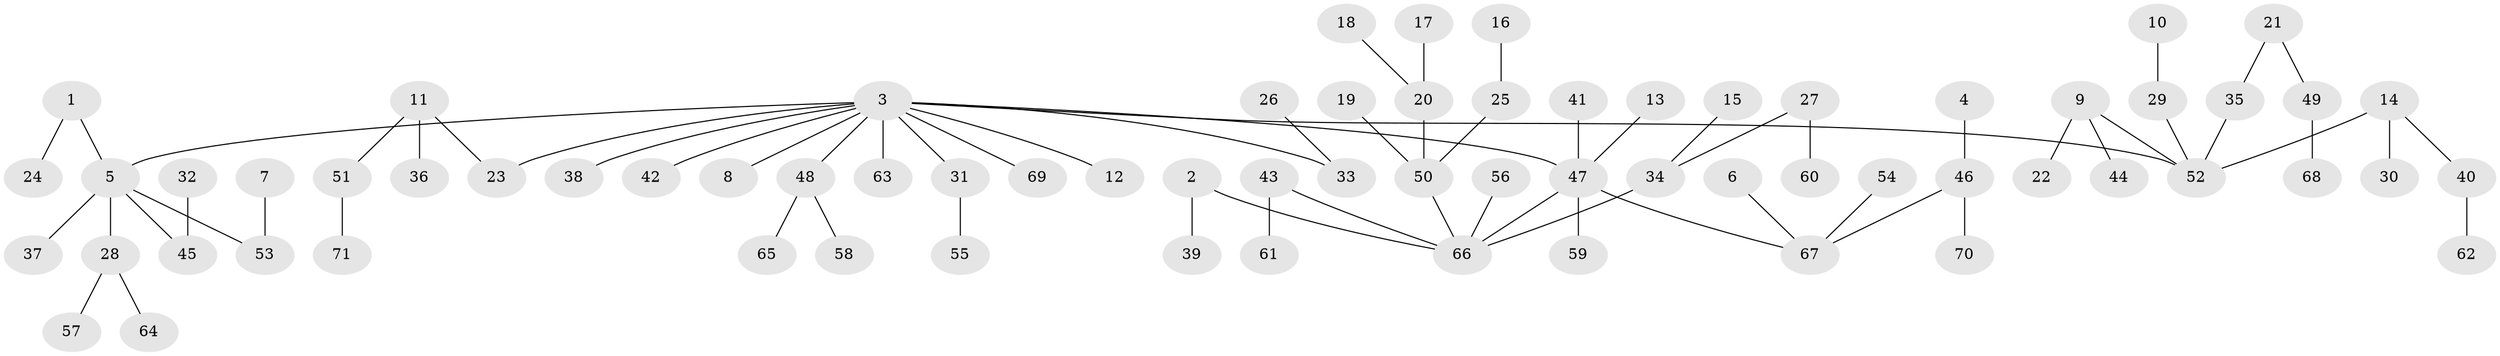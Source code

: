// original degree distribution, {6: 0.014084507042253521, 7: 0.014084507042253521, 4: 0.09154929577464789, 2: 0.2323943661971831, 3: 0.14788732394366197, 5: 0.007042253521126761, 1: 0.49295774647887325}
// Generated by graph-tools (version 1.1) at 2025/50/03/09/25 03:50:21]
// undirected, 71 vertices, 70 edges
graph export_dot {
graph [start="1"]
  node [color=gray90,style=filled];
  1;
  2;
  3;
  4;
  5;
  6;
  7;
  8;
  9;
  10;
  11;
  12;
  13;
  14;
  15;
  16;
  17;
  18;
  19;
  20;
  21;
  22;
  23;
  24;
  25;
  26;
  27;
  28;
  29;
  30;
  31;
  32;
  33;
  34;
  35;
  36;
  37;
  38;
  39;
  40;
  41;
  42;
  43;
  44;
  45;
  46;
  47;
  48;
  49;
  50;
  51;
  52;
  53;
  54;
  55;
  56;
  57;
  58;
  59;
  60;
  61;
  62;
  63;
  64;
  65;
  66;
  67;
  68;
  69;
  70;
  71;
  1 -- 5 [weight=1.0];
  1 -- 24 [weight=1.0];
  2 -- 39 [weight=1.0];
  2 -- 66 [weight=1.0];
  3 -- 5 [weight=1.0];
  3 -- 8 [weight=1.0];
  3 -- 12 [weight=1.0];
  3 -- 23 [weight=1.0];
  3 -- 31 [weight=1.0];
  3 -- 33 [weight=1.0];
  3 -- 38 [weight=1.0];
  3 -- 42 [weight=1.0];
  3 -- 47 [weight=1.0];
  3 -- 48 [weight=1.0];
  3 -- 52 [weight=1.0];
  3 -- 63 [weight=1.0];
  3 -- 69 [weight=1.0];
  4 -- 46 [weight=1.0];
  5 -- 28 [weight=1.0];
  5 -- 37 [weight=1.0];
  5 -- 45 [weight=1.0];
  5 -- 53 [weight=1.0];
  6 -- 67 [weight=1.0];
  7 -- 53 [weight=1.0];
  9 -- 22 [weight=1.0];
  9 -- 44 [weight=1.0];
  9 -- 52 [weight=1.0];
  10 -- 29 [weight=1.0];
  11 -- 23 [weight=1.0];
  11 -- 36 [weight=1.0];
  11 -- 51 [weight=1.0];
  13 -- 47 [weight=1.0];
  14 -- 30 [weight=1.0];
  14 -- 40 [weight=1.0];
  14 -- 52 [weight=1.0];
  15 -- 34 [weight=1.0];
  16 -- 25 [weight=1.0];
  17 -- 20 [weight=1.0];
  18 -- 20 [weight=1.0];
  19 -- 50 [weight=1.0];
  20 -- 50 [weight=1.0];
  21 -- 35 [weight=1.0];
  21 -- 49 [weight=1.0];
  25 -- 50 [weight=1.0];
  26 -- 33 [weight=1.0];
  27 -- 34 [weight=1.0];
  27 -- 60 [weight=1.0];
  28 -- 57 [weight=1.0];
  28 -- 64 [weight=1.0];
  29 -- 52 [weight=1.0];
  31 -- 55 [weight=1.0];
  32 -- 45 [weight=1.0];
  34 -- 66 [weight=1.0];
  35 -- 52 [weight=1.0];
  40 -- 62 [weight=1.0];
  41 -- 47 [weight=1.0];
  43 -- 61 [weight=1.0];
  43 -- 66 [weight=1.0];
  46 -- 67 [weight=1.0];
  46 -- 70 [weight=1.0];
  47 -- 59 [weight=1.0];
  47 -- 66 [weight=1.0];
  47 -- 67 [weight=1.0];
  48 -- 58 [weight=1.0];
  48 -- 65 [weight=1.0];
  49 -- 68 [weight=1.0];
  50 -- 66 [weight=1.0];
  51 -- 71 [weight=1.0];
  54 -- 67 [weight=1.0];
  56 -- 66 [weight=1.0];
}
